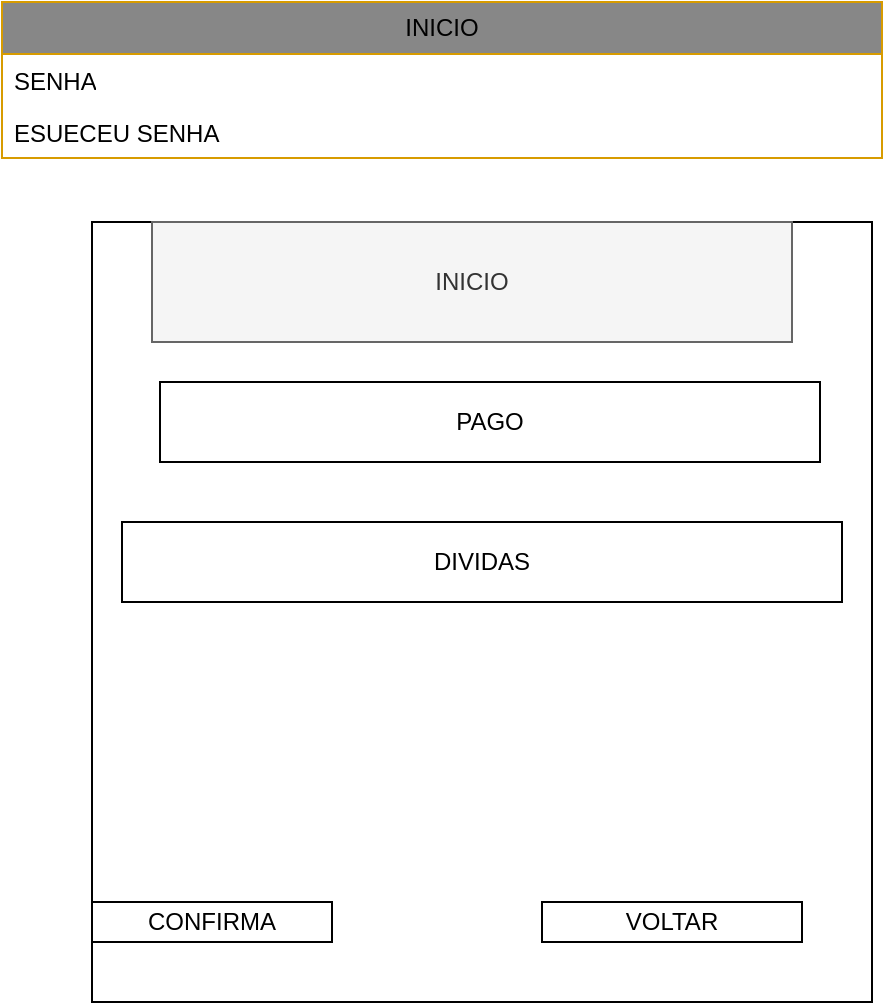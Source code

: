 <mxfile version="24.4.8" type="device">
  <diagram name="Página-1" id="jJy1RU-EPVTx5mREoZYD">
    <mxGraphModel dx="1434" dy="782" grid="1" gridSize="10" guides="1" tooltips="1" connect="1" arrows="1" fold="1" page="1" pageScale="1" pageWidth="827" pageHeight="1169" math="0" shadow="0">
      <root>
        <mxCell id="0" />
        <mxCell id="1" parent="0" />
        <mxCell id="0kT9vvtACOK-H92AWQC_-6" value="INICIO" style="swimlane;fontStyle=0;childLayout=stackLayout;horizontal=1;startSize=26;fillColor=#878787;horizontalStack=0;resizeParent=1;resizeParentMax=0;resizeLast=0;collapsible=1;marginBottom=0;whiteSpace=wrap;html=1;strokeColor=#d79b00;" vertex="1" parent="1">
          <mxGeometry x="170" y="150" width="440" height="78" as="geometry">
            <mxRectangle x="170" y="150" width="80" height="30" as="alternateBounds" />
          </mxGeometry>
        </mxCell>
        <mxCell id="0kT9vvtACOK-H92AWQC_-8" value="SENHA" style="text;strokeColor=none;fillColor=none;align=left;verticalAlign=top;spacingLeft=4;spacingRight=4;overflow=hidden;rotatable=0;points=[[0,0.5],[1,0.5]];portConstraint=eastwest;whiteSpace=wrap;html=1;" vertex="1" parent="0kT9vvtACOK-H92AWQC_-6">
          <mxGeometry y="26" width="440" height="26" as="geometry" />
        </mxCell>
        <mxCell id="0kT9vvtACOK-H92AWQC_-7" value="ESUECEU SENHA&amp;nbsp;" style="text;strokeColor=none;fillColor=none;align=left;verticalAlign=top;spacingLeft=4;spacingRight=4;overflow=hidden;rotatable=0;points=[[0,0.5],[1,0.5]];portConstraint=eastwest;whiteSpace=wrap;html=1;" vertex="1" parent="0kT9vvtACOK-H92AWQC_-6">
          <mxGeometry y="52" width="440" height="26" as="geometry" />
        </mxCell>
        <mxCell id="0kT9vvtACOK-H92AWQC_-17" value="" style="whiteSpace=wrap;html=1;aspect=fixed;" vertex="1" parent="1">
          <mxGeometry x="215" y="260" width="390" height="390" as="geometry" />
        </mxCell>
        <mxCell id="0kT9vvtACOK-H92AWQC_-18" value="INICIO" style="rounded=0;whiteSpace=wrap;html=1;fillColor=#f5f5f5;fontColor=#333333;strokeColor=#666666;" vertex="1" parent="1">
          <mxGeometry x="245" y="260" width="320" height="60" as="geometry" />
        </mxCell>
        <mxCell id="0kT9vvtACOK-H92AWQC_-20" value="VOLTAR" style="rounded=0;whiteSpace=wrap;html=1;" vertex="1" parent="1">
          <mxGeometry x="440" y="600" width="130" height="20" as="geometry" />
        </mxCell>
        <mxCell id="0kT9vvtACOK-H92AWQC_-23" value="CONFIRMA" style="rounded=0;whiteSpace=wrap;html=1;" vertex="1" parent="1">
          <mxGeometry x="215" y="600" width="120" height="20" as="geometry" />
        </mxCell>
        <mxCell id="0kT9vvtACOK-H92AWQC_-24" value="PAGO" style="rounded=0;whiteSpace=wrap;html=1;" vertex="1" parent="1">
          <mxGeometry x="249" y="340" width="330" height="40" as="geometry" />
        </mxCell>
        <mxCell id="0kT9vvtACOK-H92AWQC_-25" value="DIVIDAS" style="rounded=0;whiteSpace=wrap;html=1;" vertex="1" parent="1">
          <mxGeometry x="230" y="410" width="360" height="40" as="geometry" />
        </mxCell>
      </root>
    </mxGraphModel>
  </diagram>
</mxfile>

